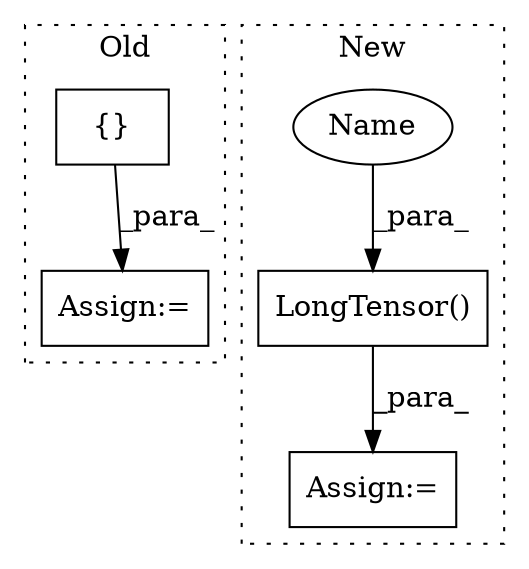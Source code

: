 digraph G {
subgraph cluster0 {
1 [label="{}" a="59" s="4604,4612" l="1,0" shape="box"];
4 [label="Assign:=" a="68" s="4569" l="3" shape="box"];
label = "Old";
style="dotted";
}
subgraph cluster1 {
2 [label="LongTensor()" a="75" s="5434,5452" l="17,1" shape="box"];
3 [label="Assign:=" a="68" s="5431" l="3" shape="box"];
5 [label="Name" a="87" s="5451" l="1" shape="ellipse"];
label = "New";
style="dotted";
}
1 -> 4 [label="_para_"];
2 -> 3 [label="_para_"];
5 -> 2 [label="_para_"];
}